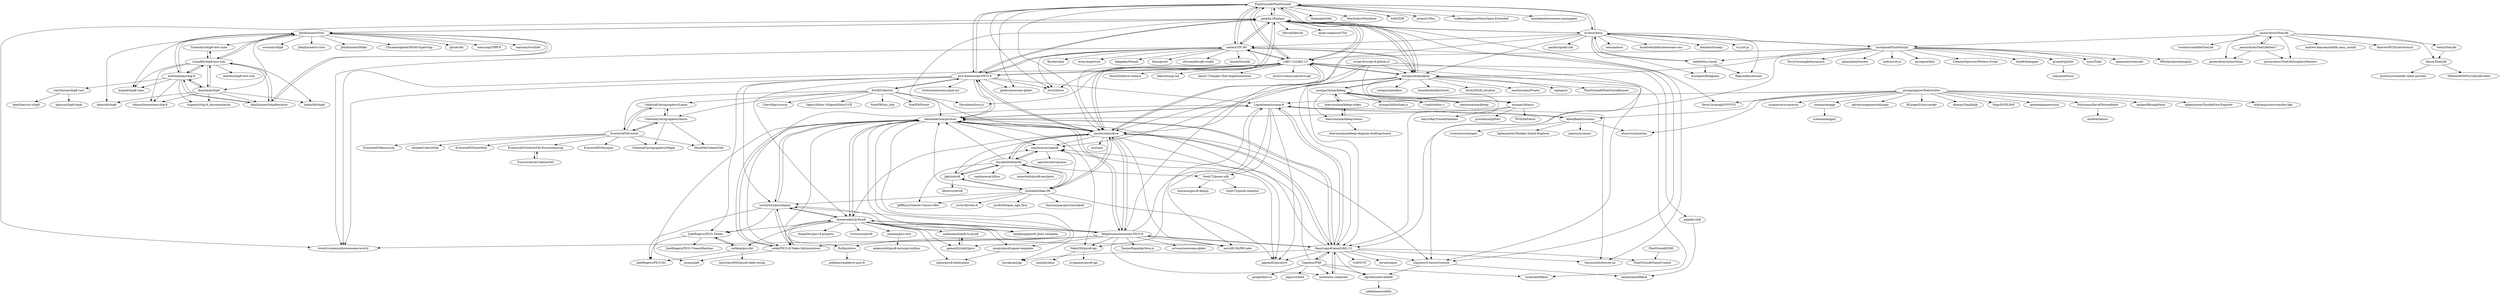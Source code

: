 digraph G {
"PixelVision8/PixelVision8" -> "paladin-t/fantasy"
"PixelVision8/PixelVision8" -> "nesbox/TIC-80"
"PixelVision8/PixelVision8" -> "LIKO-12/LIKO-12"
"PixelVision8/PixelVision8" -> "pico-8/awesome-PICO-8"
"PixelVision8/PixelVision8" -> "morgan3d/quadplay"
"PixelVision8/PixelVision8" -> "picolove/picolove"
"PixelVision8/PixelVision8" -> "love2d/love" ["e"=1]
"PixelVision8/PixelVision8" -> "le-doux/bitsy"
"PixelVision8/PixelVision8" -> "deepnight/ldtk" ["e"=1]
"PixelVision8/PixelVision8" -> "Martenfur/Monofoxe" ["e"=1]
"PixelVision8/PixelVision8" -> "Zal0/ZGB" ["e"=1]
"PixelVision8/PixelVision8" -> "prime31/Nez" ["e"=1]
"PixelVision8/PixelVision8" -> "craftworkgames/MonoGame.Extended" ["e"=1]
"PixelVision8/PixelVision8" -> "aloisdeniel/awesome-monogame" ["e"=1]
"PixelVision8/PixelVision8" -> "gbdev/awesome-gbdev" ["e"=1]
"nesbox/TIC-80" -> "LIKO-12/LIKO-12"
"nesbox/TIC-80" -> "paladin-t/fantasy"
"nesbox/TIC-80" -> "PixelVision8/PixelVision8"
"nesbox/TIC-80" -> "love2d/love" ["e"=1]
"nesbox/TIC-80" -> "pico-8/awesome-PICO-8"
"nesbox/TIC-80" -> "kitao/pyxel" ["e"=1]
"nesbox/TIC-80" -> "chrismaltby/gb-studio" ["e"=1]
"nesbox/TIC-80" -> "morgan3d/quadplay"
"nesbox/TIC-80" -> "raysan5/raylib" ["e"=1]
"nesbox/TIC-80" -> "floooh/sokol" ["e"=1]
"nesbox/TIC-80" -> "love2d-community/awesome-love2d" ["e"=1]
"nesbox/TIC-80" -> "wren-lang/wren" ["e"=1]
"nesbox/TIC-80" -> "picolove/picolove"
"nesbox/TIC-80" -> "bakpakin/Fennel" ["e"=1]
"nesbox/TIC-80" -> "TerryCavanagh/VVVVVV" ["e"=1]
"paladin-t/fantasy" -> "LIKO-12/LIKO-12"
"paladin-t/fantasy" -> "PixelVision8/PixelVision8"
"paladin-t/fantasy" -> "nesbox/TIC-80"
"paladin-t/fantasy" -> "pico-8/awesome-PICO-8"
"paladin-t/fantasy" -> "morgan3d/quadplay"
"paladin-t/fantasy" -> "picolove/picolove"
"paladin-t/fantasy" -> "anael-seghezzi/CToy" ["e"=1]
"paladin-t/fantasy" -> "Gigoteur/UnicornConsole"
"paladin-t/fantasy" -> "le-doux/bitsy"
"paladin-t/fantasy" -> "dansanderson/picotool"
"paladin-t/fantasy" -> "RamiLego4Game/LIKO-12"
"paladin-t/fantasy" -> "timoinutilis/lowres-nx"
"paladin-t/fantasy" -> "JohnEarnest/Octo"
"paladin-t/fantasy" -> "love2d-community/awesome-love2d" ["e"=1]
"paladin-t/fantasy" -> "libtcod/libtcod" ["e"=1]
"ExOK/Celeste2" -> "NoelFB/tiny_link" ["e"=1]
"ExOK/Celeste2" -> "CelestialCartographers/Ahorn"
"ExOK/Celeste2" -> "Davidobot/love.js" ["e"=1]
"ExOK/Celeste2" -> "NoelFB/Foster" ["e"=1]
"ExOK/Celeste2" -> "EverestAPI/Everest"
"ExOK/Celeste2" -> "pico-8/awesome-PICO-8"
"ExOK/Celeste2" -> "ChevyRay/crunch" ["e"=1]
"ExOK/Celeste2" -> "Ogmo-Editor-3/OgmoEditor3-CE" ["e"=1]
"ExOK/Celeste2" -> "CelestialCartographers/Loenn"
"ExOK/Celeste2" -> "picolove/picolove"
"seleb/bitsy-hacks" -> "le-doux/bitsy"
"seleb/bitsy-hacks" -> "Ragzouken/domino"
"seleb/bitsy-hacks" -> "increpare/flickgame"
"pico-8/awesome-PICO-8" -> "picolove/picolove"
"pico-8/awesome-PICO-8" -> "paladin-t/fantasy"
"pico-8/awesome-PICO-8" -> "dansanderson/picotool"
"pico-8/awesome-PICO-8" -> "PixelVision8/PixelVision8"
"pico-8/awesome-PICO-8" -> "nesbox/TIC-80"
"pico-8/awesome-PICO-8" -> "LIKO-12/LIKO-12"
"pico-8/awesome-PICO-8" -> "love2d-community/awesome-love2d" ["e"=1]
"pico-8/awesome-PICO-8" -> "clowerweb/Lib-Pico8"
"pico-8/awesome-PICO-8" -> "torch2424/picoDeploy"
"pico-8/awesome-PICO-8" -> "ExOK/Celeste2"
"pico-8/awesome-PICO-8" -> "gbdev/awesome-gbdev" ["e"=1]
"pico-8/awesome-PICO-8" -> "love2d/love" ["e"=1]
"pico-8/awesome-PICO-8" -> "JoebRogers/PICO-Tween"
"pico-8/awesome-PICO-8" -> "Siilwyn/awesome-pixel-art" ["e"=1]
"pico-8/awesome-PICO-8" -> "Liquidream/scumm-8"
"Timendus/chip8-test-suite" -> "corax89/chip8-test-rom"
"jasonrohrer/OneLife" -> "jasonrohrer/OneLifeData7"
"jasonrohrer/OneLife" -> "Awbz/OneLife"
"jasonrohrer/OneLife" -> "twohoursonelife/OneLife"
"jasonrohrer/OneLife" -> "jasonrohrer/minorGems"
"jasonrohrer/OneLife" -> "hetuw/OneLife"
"jasonrohrer/OneLife" -> "jasonrohrer/OneLifeGraphicsMasters"
"jasonrohrer/OneLife" -> "andrew-klassen/onelife_easy_install"
"jasonrohrer/OneLife" -> "RanvierMUD/ranviermud" ["e"=1]
"jasonrohrer/OneLife" -> "increpare/PuzzleScript"
"mattmikolay/chip-8" -> "corax89/chip8-test-rom"
"mattmikolay/chip-8" -> "JohnEarnest/chip8Archive"
"mattmikolay/chip-8" -> "JohnEarnest/Octo"
"mattmikolay/chip-8" -> "kripod/chip8-roms"
"mattmikolay/chip-8" -> "tobiasvl/awesome-chip-8"
"mattmikolay/chip-8" -> "dmatlack/chip8"
"mattmikolay/chip-8" -> "trapexit/chip-8_documentation"
"mattmikolay/chip-8" -> "starrhorne/chip8-rust"
"increpare/PuzzleScript" -> "le-doux/bitsy"
"increpare/PuzzleScript" -> "TerryCavanagh/boscaceoil" ["e"=1]
"increpare/PuzzleScript" -> "galaxykate/tracery" ["e"=1]
"increpare/PuzzleScript" -> "ondras/rot.js" ["e"=1]
"increpare/PuzzleScript" -> "increpare/bfxr" ["e"=1]
"increpare/PuzzleScript" -> "RamiLego4Game/LIKO-12"
"increpare/PuzzleScript" -> "ClementSparrow/Pattern-Script"
"increpare/PuzzleScript" -> "etodd/dialogger" ["e"=1]
"increpare/PuzzleScript" -> "grumdrig/jsfxr"
"increpare/PuzzleScript" -> "yaxu/Tidal" ["e"=1]
"increpare/PuzzleScript" -> "ianmaclarty/amulet" ["e"=1]
"increpare/PuzzleScript" -> "morgan3d/quadplay"
"increpare/PuzzleScript" -> "felipebueno/awesome-PICO-8"
"increpare/PuzzleScript" -> "HParker/puzzleengine"
"increpare/PuzzleScript" -> "seleb/bitsy-hacks"
"le-doux/bitsy" -> "seleb/bitsy-hacks"
"le-doux/bitsy" -> "paladin-t/fantasy"
"le-doux/bitsy" -> "zenzoa/mosi"
"le-doux/bitsy" -> "PixelVision8/PixelVision8"
"le-doux/bitsy" -> "Ragzouken/domino"
"le-doux/bitsy" -> "increpare/PuzzleScript"
"le-doux/bitsy" -> "hundredrabbits/awesome-uxn" ["e"=1]
"le-doux/bitsy" -> "LIKO-12/LIKO-12"
"le-doux/bitsy" -> "klembot/twinejs" ["e"=1]
"le-doux/bitsy" -> "increpare/flickgame"
"le-doux/bitsy" -> "nesbox/TIC-80"
"le-doux/bitsy" -> "ct-js/ct-js" ["e"=1]
"le-doux/bitsy" -> "morgan3d/quadplay"
"le-doux/bitsy" -> "paulloz/godot-ink" ["e"=1]
"morgan3d/quadplay" -> "paladin-t/fantasy"
"morgan3d/quadplay" -> "PixelVision8/PixelVision8"
"morgan3d/quadplay" -> "LIKO-12/LIKO-12"
"morgan3d/quadplay" -> "morgan3d/misc"
"morgan3d/quadplay" -> "RamiLego4Game/LIKO-12"
"morgan3d/quadplay" -> "nesbox/TIC-80"
"morgan3d/quadplay" -> "morgan3d/markdeep"
"morgan3d/quadplay" -> "picolove/picolove"
"morgan3d/quadplay" -> "cstoquer/pixelbox" ["e"=1]
"morgan3d/quadplay" -> "kometbomb/klystrack" ["e"=1]
"morgan3d/quadplay" -> "Gigoteur/UnicornConsole"
"morgan3d/quadplay" -> "Atrix256/df_serialize"
"morgan3d/quadplay" -> "martincohen/Punity" ["e"=1]
"morgan3d/quadplay" -> "septag/sx" ["e"=1]
"morgan3d/quadplay" -> "PixelVision8/PixelVisionRunner"
"CelestialCartographers/Ahorn" -> "CelestialCartographers/Loenn"
"CelestialCartographers/Ahorn" -> "EverestAPI/Everest"
"CelestialCartographers/Ahorn" -> "CelestialCartographers/Maple"
"CelestialCartographers/Ahorn" -> "ShootMe/CelesteTAS"
"CelestialCartographers/Loenn" -> "CelestialCartographers/Ahorn"
"CelestialCartographers/Loenn" -> "EverestAPI/Everest"
"EverestAPI/Everest" -> "CelestialCartographers/Loenn"
"EverestAPI/Everest" -> "CelestialCartographers/Ahorn"
"EverestAPI/Everest" -> "EverestAPI/Olympus"
"EverestAPI/Everest" -> "EverestAPI/Resources"
"EverestAPI/Everest" -> "0x0ade/CelesteNet"
"EverestAPI/Everest" -> "CelestialCartographers/Maple"
"EverestAPI/Everest" -> "ShootMe/CelesteTAS"
"EverestAPI/Everest" -> "EverestAPI/GhostMod"
"EverestAPI/Everest" -> "EverestAPI/CelesteTAS-EverestInterop"
"Jakz/retro8" -> "0xcafed00d/tac08"
"Jakz/retro8" -> "jtothebell/fake-08"
"Jakz/retro8" -> "samhocevar/zepto8"
"Jakz/retro8" -> "libretro/retro8"
"PixelVision8/SDK" -> "PixelVision8/GameCreator"
"samhocevar/zepto8" -> "gamax92/picolove"
"samhocevar/zepto8" -> "0xcafed00d/tac08"
"samhocevar/zepto8" -> "egordorichev/pemsa"
"grumpygamer/DeloresDev" -> "scummvm/scummvm" ["e"=1]
"grumpygamer/DeloresDev" -> "Liquidream/scumm-8"
"grumpygamer/DeloresDev" -> "scemino/engge"
"grumpygamer/DeloresDev" -> "AlbanBedel/scummc"
"grumpygamer/DeloresDev" -> "adventuregamestudio/ags" ["e"=1]
"grumpygamer/DeloresDev" -> "ktzar/scummatlas"
"grumpygamer/DeloresDev" -> "BLooperZ/nutcracker"
"grumpygamer/DeloresDev" -> "dbanay/Smalltalk" ["e"=1]
"grumpygamer/DeloresDev" -> "NagyD/SDLPoP" ["e"=1]
"grumpygamer/DeloresDev" -> "godotengine/escoria" ["e"=1]
"grumpygamer/DeloresDev" -> "DutchmanDavid/DeluxePaint"
"grumpygamer/DeloresDev" -> "TerryCavanagh/VVVVVV" ["e"=1]
"grumpygamer/DeloresDev" -> "ianhan/BitmapFonts" ["e"=1]
"grumpygamer/DeloresDev" -> "bgbennyboy/DoubleFine-Explorer"
"grumpygamer/DeloresDev" -> "mattiasgustavsson/dos-like" ["e"=1]
"scemino/engge" -> "scemino/engge2"
"dmatlack/chip8" -> "corax89/chip8-test-rom"
"dmatlack/chip8" -> "trapexit/chip-8_documentation"
"dmatlack/chip8" -> "JohnEarnest/chip8Archive"
"dmatlack/chip8" -> "mattmikolay/chip-8"
"dmatlack/chip8" -> "danirod/chip8"
"dmatlack/chip8" -> "loktar00/chip8"
"dmatlack/chip8" -> "tobiasvl/awesome-chip-8"
"0xcafed00d/tac08" -> "Jakz/retro8"
"0xcafed00d/tac08" -> "samhocevar/zepto8"
"0xcafed00d/tac08" -> "jtothebell/fake-08"
"0xcafed00d/tac08" -> "dansanderson/picotool"
"0xcafed00d/tac08" -> "picolove/picolove"
"0xcafed00d/tac08" -> "samhocevar/z8lua"
"0xcafed00d/tac08" -> "mmortatti/pico8-emulator"
"0xcafed00d/tac08" -> "freds72/poom-sdk"
"0xcafed00d/tac08" -> "JeffRuLz/Celeste-Classic-GBA" ["e"=1]
"JoebRogers/PICO-Tween" -> "JoebRogers/PICO-TweenMachine"
"JoebRogers/PICO-Tween" -> "JoebRogers/PICO-EC"
"JoebRogers/PICO-Tween" -> "outkine/pico-kit"
"picolove/picolove" -> "gamax92/picolove"
"picolove/picolove" -> "LIKO-12/LIKO-12"
"picolove/picolove" -> "dansanderson/picotool"
"picolove/picolove" -> "RamiLego4Game/LIKO-12"
"picolove/picolove" -> "pico-8/awesome-PICO-8"
"picolove/picolove" -> "samhocevar/zepto8"
"picolove/picolove" -> "paladin-t/fantasy"
"picolove/picolove" -> "movAX13h/P8Coder"
"picolove/picolove" -> "clowerweb/Lib-Pico8"
"picolove/picolove" -> "felipebueno/awesome-PICO-8"
"picolove/picolove" -> "0xcafed00d/tac08"
"picolove/picolove" -> "jtothebell/fake-08"
"picolove/picolove" -> "Jakz/retro8"
"picolove/picolove" -> "rxi/lume" ["e"=1]
"picolove/picolove" -> "Gigoteur/UnicornConsole"
"LIKO-12/LIKO-12" -> "paladin-t/fantasy"
"LIKO-12/LIKO-12" -> "picolove/picolove"
"LIKO-12/LIKO-12" -> "nesbox/TIC-80"
"LIKO-12/LIKO-12" -> "PixelVision8/PixelVision8"
"LIKO-12/LIKO-12" -> "paladin-t/b8"
"LIKO-12/LIKO-12" -> "morgan3d/quadplay"
"LIKO-12/LIKO-12" -> "pico-8/awesome-PICO-8"
"LIKO-12/LIKO-12" -> "love2d-community/awesome-love2d" ["e"=1]
"LIKO-12/LIKO-12" -> "love2d/love" ["e"=1]
"LIKO-12/LIKO-12" -> "kikito/bump.lua" ["e"=1]
"LIKO-12/LIKO-12" -> "Gigoteur/UnicornConsole"
"LIKO-12/LIKO-12" -> "Davidobot/love.js" ["e"=1]
"LIKO-12/LIKO-12" -> "karai17/Simple-Tiled-Implementation" ["e"=1]
"LIKO-12/LIKO-12" -> "love2d-community/love-api" ["e"=1]
"LIKO-12/LIKO-12" -> "MisterDA/love-release" ["e"=1]
"JohnEarnest/Octo" -> "JohnEarnest/chip8Archive"
"JohnEarnest/Octo" -> "mattmikolay/chip-8"
"JohnEarnest/Octo" -> "corax89/chip8-test-rom"
"JohnEarnest/Octo" -> "wernsey/chip8"
"JohnEarnest/Octo" -> "JohnEarnest/c-octo"
"JohnEarnest/Octo" -> "dmatlack/chip8"
"JohnEarnest/Octo" -> "Timendus/chip8-test-suite"
"JohnEarnest/Octo" -> "paladin-t/fantasy"
"JohnEarnest/Octo" -> "JohnEarnest/Mako" ["e"=1]
"JohnEarnest/Octo" -> "danirod/chip8"
"JohnEarnest/Octo" -> "kripod/chip8-roms"
"JohnEarnest/Octo" -> "Chromatophore/HP48-Superchip"
"JohnEarnest/Octo" -> "glouw/c8c"
"JohnEarnest/Octo" -> "massung/CHIP-8"
"JohnEarnest/Octo" -> "aanunez/tortilla8"
"nesbox/tic.computer" -> "RamiLego4Game/LIKO-12"
"jasonrohrer/OneLifeData7" -> "jasonrohrer/OneLife"
"jasonrohrer/OneLifeData7" -> "jasonrohrer/minorGems"
"jasonrohrer/OneLifeData7" -> "jasonrohrer/OneLifeGraphicsMasters"
"Liquidream/scumm-8" -> "dansanderson/picotool"
"Liquidream/scumm-8" -> "freds72/poom-sdk"
"Liquidream/scumm-8" -> "AlbanBedel/scummc"
"Liquidream/scumm-8" -> "gamax92/picolove"
"Liquidream/scumm-8" -> "seleb/PICO-8-Token-Optimizations"
"Liquidream/scumm-8" -> "RamiLego4Game/LIKO-12"
"Liquidream/scumm-8" -> "Neko250/pico8-api"
"Liquidream/scumm-8" -> "timoinutilis/lowres-nx"
"Liquidream/scumm-8" -> "movAX13h/P8Coder"
"RamiLego4Game/LIKO-12" -> "nesbox/tic.computer"
"RamiLego4Game/LIKO-12" -> "gamax92/picolove"
"RamiLego4Game/LIKO-12" -> "picolove/picolove"
"RamiLego4Game/LIKO-12" -> "felipebueno/awesome-PICO-8"
"RamiLego4Game/LIKO-12" -> "vrld/SUIT" ["e"=1]
"RamiLego4Game/LIKO-12" -> "dansanderson/picotool"
"RamiLego4Game/LIKO-12" -> "Gigoteur/PX8"
"RamiLego4Game/LIKO-12" -> "timoinutilis/lowres-nx"
"RamiLego4Game/LIKO-12" -> "burakcan/jsgs"
"RamiLego4Game/LIKO-12" -> "Liquidream/scumm-8"
"RamiLego4Game/LIKO-12" -> "egordorichev/neko8"
"RamiLego4Game/LIKO-12" -> "samhocevar/zepto8"
"RamiLego4Game/LIKO-12" -> "PixelVision8/GameCreator"
"RamiLego4Game/LIKO-12" -> "tavuntu/gooi" ["e"=1]
"RamiLego4Game/LIKO-12" -> "Gigoteur/UnicornConsole"
"Awbz/OneLife" -> "hetuw/OneLife"
"clowerweb/Lib-Pico8" -> "misato/pico8-game-template"
"clowerweb/Lib-Pico8" -> "seleb/PICO-8-Token-Optimizations"
"clowerweb/Lib-Pico8" -> "outkine/pico-kit"
"clowerweb/Lib-Pico8" -> "jozanza/pico-test"
"clowerweb/Lib-Pico8" -> "ojdon/pico8-boilerplate"
"clowerweb/Lib-Pico8" -> "dansanderson/picotool"
"clowerweb/Lib-Pico8" -> "JoebRogers/PICO-Tween"
"clowerweb/Lib-Pico8" -> "gamax92/midi2pico"
"clowerweb/Lib-Pico8" -> "NangiDev/pico-8-projects"
"clowerweb/Lib-Pico8" -> "lvictorino/pico8"
"clowerweb/Lib-Pico8" -> "torch2424/picoDeploy"
"clowerweb/Lib-Pico8" -> "headjump/pico8_html_template"
"clowerweb/Lib-Pico8" -> "movAX13h/P8Coder"
"clowerweb/Lib-Pico8" -> "andmatand/midi-to-pico8"
"clowerweb/Lib-Pico8" -> "felipebueno/awesome-PICO-8"
"corax89/chip8-test-rom" -> "mattmikolay/chip-8"
"corax89/chip8-test-rom" -> "JohnEarnest/chip8Archive"
"corax89/chip8-test-rom" -> "Timendus/chip8-test-suite"
"corax89/chip8-test-rom" -> "metteo/chip8-test-rom"
"corax89/chip8-test-rom" -> "tobiasvl/awesome-chip-8"
"corax89/chip8-test-rom" -> "dmatlack/chip8"
"corax89/chip8-test-rom" -> "loktar00/chip8"
"corax89/chip8-test-rom" -> "kripod/chip8-roms"
"corax89/chip8-test-rom" -> "JohnEarnest/Octo"
"morgan3d/misc" -> "procedural/glFast" ["e"=1]
"morgan3d/misc" -> "NVIDIA/Falcor" ["e"=1]
"morgan3d/misc" -> "dansanderson/picotool"
"morgan3d/misc" -> "kayru/RayTracedShadows" ["e"=1]
"felipebueno/awesome-PICO-8" -> "dansanderson/picotool"
"felipebueno/awesome-PICO-8" -> "RamiLego4Game/LIKO-12"
"felipebueno/awesome-PICO-8" -> "clowerweb/Lib-Pico8"
"felipebueno/awesome-PICO-8" -> "picolove/picolove"
"felipebueno/awesome-PICO-8" -> "seleb/PICO-8-Token-Optimizations"
"felipebueno/awesome-PICO-8" -> "love2d-community/awesome-love2d" ["e"=1]
"felipebueno/awesome-PICO-8" -> "Liquidream/scumm-8"
"felipebueno/awesome-PICO-8" -> "Neko250/pico8-api"
"felipebueno/awesome-PICO-8" -> "torch2424/picoDeploy"
"felipebueno/awesome-PICO-8" -> "misato/pico8-game-template"
"felipebueno/awesome-PICO-8" -> "ftsf/picolove"
"felipebueno/awesome-PICO-8" -> "movAX13h/P8Coder"
"felipebueno/awesome-PICO-8" -> "avivace/awesome-gbdev" ["e"=1]
"felipebueno/awesome-PICO-8" -> "nesbox/tic.computer"
"felipebueno/awesome-PICO-8" -> "TannerRogalsky/love.js" ["e"=1]
"andmatand/midi-to-pico8" -> "gamax92/midi2pico"
"egordorichev/neko8" -> "nibbleteam/nibble"
"script-8/script-8.github.io" -> "samhocevar/zepto8"
"script-8/script-8.github.io" -> "RamiLego4Game/LIKO-12"
"script-8/script-8.github.io" -> "picolove/picolove"
"script-8/script-8.github.io" -> "incinirate/Riko4"
"script-8/script-8.github.io" -> "morgan3d/quadplay"
"seleb/PICO-8-Token-Optimizations" -> "dansanderson/picotool"
"seleb/PICO-8-Token-Optimizations" -> "clowerweb/Lib-Pico8"
"seleb/PICO-8-Token-Optimizations" -> "jozanza/p8"
"seleb/PICO-8-Token-Optimizations" -> "torch2424/picoDeploy"
"EverestAPI/CelesteTAS-EverestInterop" -> "EuniverseCat/CelesteTAS"
"doersino/markdeep-slides" -> "doersino/markdeep-thesis"
"doersino/markdeep-slides" -> "morgan3d/markdeep"
"JohnEarnest/chip8Archive" -> "corax89/chip8-test-rom"
"JohnEarnest/chip8Archive" -> "mattmikolay/chip-8"
"JohnEarnest/chip8Archive" -> "JohnEarnest/Octo"
"dansanderson/picotool" -> "seleb/PICO-8-Token-Optimizations"
"dansanderson/picotool" -> "clowerweb/Lib-Pico8"
"dansanderson/picotool" -> "felipebueno/awesome-PICO-8"
"dansanderson/picotool" -> "picolove/picolove"
"dansanderson/picotool" -> "torch2424/picoDeploy"
"dansanderson/picotool" -> "Liquidream/scumm-8"
"dansanderson/picotool" -> "jozanza/p8"
"dansanderson/picotool" -> "headjump/pico8_html_template"
"dansanderson/picotool" -> "gamax92/midi2pico"
"dansanderson/picotool" -> "pico-8/awesome-PICO-8"
"dansanderson/picotool" -> "burakcan/jsgs"
"dansanderson/picotool" -> "RamiLego4Game/LIKO-12"
"dansanderson/picotool" -> "Neko250/pico8-api"
"dansanderson/picotool" -> "samhocevar/zepto8"
"dansanderson/picotool" -> "ftsf/picolove"
"outkine/pico-kit" -> "JoebRogers/PICO-EC"
"outkine/pico-kit" -> "JoebRogers/PICO-Tween"
"outkine/pico-kit" -> "benwiley4000/pico8-table-string"
"jtothebell/fake-08" -> "Jakz/retro8"
"jtothebell/fake-08" -> "0xcafed00d/tac08"
"jtothebell/fake-08" -> "samhocevar/zepto8"
"jtothebell/fake-08" -> "torch2424/picoDeploy"
"jtothebell/fake-08" -> "dansanderson/picotool"
"jtothebell/fake-08" -> "picolove/picolove"
"jtothebell/fake-08" -> "JeffRuLz/Celeste-Classic-GBA" ["e"=1]
"jtothebell/fake-08" -> "yocto-8/yocto-8"
"jtothebell/fake-08" -> "gamax92/picolove"
"jtothebell/fake-08" -> "profi200/open_agb_firm" ["e"=1]
"jtothebell/fake-08" -> "thisismypassport/shrinko8"
"DutchmanDavid/DeluxePaint" -> "mist64/cbmsrc" ["e"=1]
"Gigoteur/UnicornConsole" -> "egordorichev/neko8"
"Gigoteur/UnicornConsole" -> "emmachase/Riko4"
"jozanza/pico-test" -> "adamscott/pico8-missing-builtins"
"torch2424/picoDeploy" -> "dansanderson/picotool"
"torch2424/picoDeploy" -> "seleb/PICO-8-Token-Optimizations"
"torch2424/picoDeploy" -> "clowerweb/Lib-Pico8"
"torch2424/picoDeploy" -> "JoebRogers/PICO-Tween"
"torch2424/picoDeploy" -> "JoebRogers/PICO-EC"
"torch2424/picoDeploy" -> "headjump/pico8_html_template"
"Gigoteur/PX8" -> "RamiLego4Game/LIKO-12"
"Gigoteur/PX8" -> "nesbox/tic.computer"
"Gigoteur/PX8" -> "dansanderson/picotool"
"Gigoteur/PX8" -> "egordorichev/neko8"
"Gigoteur/PX8" -> "japaric/steed" ["e"=1]
"Gigoteur/PX8" -> "incinirate/Riko4"
"Gigoteur/PX8" -> "google/font-rs" ["e"=1]
"freds72/poom-sdk" -> "tducasse/pico8-deploy"
"freds72/poom-sdk" -> "freds72/pico8-shadows"
"paladin-t/b8" -> "emmachase/Riko4"
"AlbanBedel/scummc" -> "jamesu/scummc"
"AlbanBedel/scummc" -> "sronsse/scummgen"
"AlbanBedel/scummc" -> "ktzar/scummatlas"
"AlbanBedel/scummc" -> "Liquidream/scumm-8"
"AlbanBedel/scummc" -> "bgbennyboy/Monkey-Island-Explorer"
"morgan3d/markdeep" -> "doersino/markdeep-slides"
"morgan3d/markdeep" -> "reelsense/markdeep"
"morgan3d/markdeep" -> "doersino/markdeep-thesis"
"morgan3d/markdeep" -> "morgan3d/include.js"
"morgan3d/markdeep" -> "morgan3d/quadplay"
"morgan3d/markdeep" -> "r-lyeh/stddoc.c" ["e"=1]
"morgan3d/markdeep" -> "morgan3d/misc"
"starrhorne/chip8-rust" -> "AlexEne/rust-chip8"
"starrhorne/chip8-rust" -> "aquova/chip8-book"
"ftsf/picolove" -> "jedahan/raspberry-pico-8"
"grumdrig/jsfxr" -> "xem/miniMusic" ["e"=1]
"reelsense/markdeep" -> "morgan3d/markdeep"
"gamax92/midi2pico" -> "andmatand/midi-to-pico8"
"Neko250/pico8-api" -> "iiviigames/pico8-api"
"Neko250/pico8-api" -> "cauli/picobox"
"EuniverseCat/CelesteTAS" -> "EverestAPI/CelesteTAS-EverestInterop"
"doersino/markdeep-thesis" -> "doersino/markdeep-diagram-drafting-board"
"doersino/markdeep-thesis" -> "doersino/markdeep-slides"
"hetuw/OneLife" -> "JustinLove/onelife-client-patches"
"hetuw/OneLife" -> "MilkweedOHOL/OneLifeClient"
"misato/pico8-game-template" -> "ojdon/pico8-boilerplate"
"PixelVision8/PixelVision8" ["l"="-13.274,24.899"]
"paladin-t/fantasy" ["l"="-13.281,24.938"]
"nesbox/TIC-80" ["l"="-13.309,24.897"]
"LIKO-12/LIKO-12" ["l"="-13.266,24.921"]
"pico-8/awesome-PICO-8" ["l"="-13.237,24.895"]
"morgan3d/quadplay" ["l"="-13.297,24.92"]
"picolove/picolove" ["l"="-13.222,24.924"]
"love2d/love" ["l"="-13.697,23.332"]
"le-doux/bitsy" ["l"="-13.289,24.868"]
"deepnight/ldtk" ["l"="-28.647,32.708"]
"Martenfur/Monofoxe" ["l"="-14.286,25.899"]
"Zal0/ZGB" ["l"="-43.251,15.729"]
"prime31/Nez" ["l"="-14.314,25.93"]
"craftworkgames/MonoGame.Extended" ["l"="-14.303,25.918"]
"aloisdeniel/awesome-monogame" ["l"="-14.322,25.907"]
"gbdev/awesome-gbdev" ["l"="-43.291,15.72"]
"kitao/pyxel" ["l"="-23.999,32.794"]
"chrismaltby/gb-studio" ["l"="-43.623,17.497"]
"raysan5/raylib" ["l"="-12.657,25.916"]
"floooh/sokol" ["l"="-12.404,25.94"]
"love2d-community/awesome-love2d" ["l"="-13.712,23.376"]
"wren-lang/wren" ["l"="-11.861,23.659"]
"bakpakin/Fennel" ["l"="-7.977,14.625"]
"TerryCavanagh/VVVVVV" ["l"="-43.604,17.437"]
"anael-seghezzi/CToy" ["l"="-12.226,25.932"]
"Gigoteur/UnicornConsole" ["l"="-13.27,24.963"]
"dansanderson/picotool" ["l"="-13.197,24.923"]
"RamiLego4Game/LIKO-12" ["l"="-13.22,24.953"]
"timoinutilis/lowres-nx" ["l"="-13.226,24.971"]
"JohnEarnest/Octo" ["l"="-13.392,25.027"]
"libtcod/libtcod" ["l"="-23.895,31.412"]
"ExOK/Celeste2" ["l"="-13.26,24.822"]
"NoelFB/tiny_link" ["l"="-12.233,25.59"]
"CelestialCartographers/Ahorn" ["l"="-13.295,24.768"]
"Davidobot/love.js" ["l"="-13.647,23.389"]
"NoelFB/Foster" ["l"="-12.227,25.572"]
"EverestAPI/Everest" ["l"="-13.29,24.744"]
"ChevyRay/crunch" ["l"="-12.212,25.523"]
"Ogmo-Editor-3/OgmoEditor3-CE" ["l"="-28.599,32.697"]
"CelestialCartographers/Loenn" ["l"="-13.274,24.77"]
"seleb/bitsy-hacks" ["l"="-13.286,24.836"]
"Ragzouken/domino" ["l"="-13.307,24.823"]
"increpare/flickgame" ["l"="-13.312,24.839"]
"clowerweb/Lib-Pico8" ["l"="-13.169,24.885"]
"torch2424/picoDeploy" ["l"="-13.187,24.889"]
"JoebRogers/PICO-Tween" ["l"="-13.19,24.861"]
"Siilwyn/awesome-pixel-art" ["l"="27.362,-19.451"]
"Liquidream/scumm-8" ["l"="-13.169,24.964"]
"Timendus/chip8-test-suite" ["l"="-13.403,25.052"]
"corax89/chip8-test-rom" ["l"="-13.427,25.049"]
"jasonrohrer/OneLife" ["l"="-13.166,24.737"]
"jasonrohrer/OneLifeData7" ["l"="-13.174,24.706"]
"Awbz/OneLife" ["l"="-13.135,24.715"]
"twohoursonelife/OneLife" ["l"="-13.15,24.705"]
"jasonrohrer/minorGems" ["l"="-13.187,24.717"]
"hetuw/OneLife" ["l"="-13.123,24.726"]
"jasonrohrer/OneLifeGraphicsMasters" ["l"="-13.159,24.715"]
"andrew-klassen/onelife_easy_install" ["l"="-13.141,24.743"]
"RanvierMUD/ranviermud" ["l"="-1.226,-29.23"]
"increpare/PuzzleScript" ["l"="-13.236,24.849"]
"mattmikolay/chip-8" ["l"="-13.446,25.035"]
"JohnEarnest/chip8Archive" ["l"="-13.422,25.032"]
"kripod/chip8-roms" ["l"="-13.431,25.017"]
"tobiasvl/awesome-chip-8" ["l"="-13.467,25.044"]
"dmatlack/chip8" ["l"="-13.444,25.057"]
"trapexit/chip-8_documentation" ["l"="-13.47,25.062"]
"starrhorne/chip8-rust" ["l"="-13.507,25.044"]
"TerryCavanagh/boscaceoil" ["l"="-28.863,31.496"]
"galaxykate/tracery" ["l"="-4.622,-44.464"]
"ondras/rot.js" ["l"="-23.954,31.427"]
"increpare/bfxr" ["l"="-28.824,31.554"]
"ClementSparrow/Pattern-Script" ["l"="-13.216,24.827"]
"etodd/dialogger" ["l"="-4.591,-44.487"]
"grumdrig/jsfxr" ["l"="-13.216,24.796"]
"yaxu/Tidal" ["l"="3.085,37.006"]
"ianmaclarty/amulet" ["l"="-13.66,23.418"]
"felipebueno/awesome-PICO-8" ["l"="-13.179,24.918"]
"HParker/puzzleengine" ["l"="-13.23,24.822"]
"zenzoa/mosi" ["l"="-13.333,24.845"]
"hundredrabbits/awesome-uxn" ["l"="3.162,36.779"]
"klembot/twinejs" ["l"="-14.288,40.194"]
"ct-js/ct-js" ["l"="-14.549,26.408"]
"paulloz/godot-ink" ["l"="-14.219,40.25"]
"morgan3d/misc" ["l"="-13.27,24.876"]
"morgan3d/markdeep" ["l"="-13.365,24.883"]
"cstoquer/pixelbox" ["l"="-14.544,26.462"]
"kometbomb/klystrack" ["l"="0.718,37.672"]
"Atrix256/df_serialize" ["l"="-13.341,24.948"]
"martincohen/Punity" ["l"="-12.21,25.881"]
"septag/sx" ["l"="-12.254,25.891"]
"PixelVision8/PixelVisionRunner" ["l"="-13.36,24.93"]
"CelestialCartographers/Maple" ["l"="-13.309,24.755"]
"ShootMe/CelesteTAS" ["l"="-13.32,24.745"]
"EverestAPI/Olympus" ["l"="-13.285,24.709"]
"EverestAPI/Resources" ["l"="-13.27,24.722"]
"0x0ade/CelesteNet" ["l"="-13.321,24.722"]
"EverestAPI/GhostMod" ["l"="-13.299,24.722"]
"EverestAPI/CelesteTAS-EverestInterop" ["l"="-13.311,24.7"]
"Jakz/retro8" ["l"="-13.142,24.941"]
"0xcafed00d/tac08" ["l"="-13.161,24.946"]
"jtothebell/fake-08" ["l"="-13.158,24.926"]
"samhocevar/zepto8" ["l"="-13.185,24.955"]
"libretro/retro8" ["l"="-13.105,24.938"]
"PixelVision8/SDK" ["l"="-13.202,25.056"]
"PixelVision8/GameCreator" ["l"="-13.206,25.017"]
"gamax92/picolove" ["l"="-13.196,24.944"]
"egordorichev/pemsa" ["l"="-13.167,25.001"]
"grumpygamer/DeloresDev" ["l"="-13.086,25.044"]
"scummvm/scummvm" ["l"="-25.124,32.441"]
"scemino/engge" ["l"="-13.034,25.06"]
"AlbanBedel/scummc" ["l"="-13.13,25.016"]
"adventuregamestudio/ags" ["l"="-24.924,32.443"]
"ktzar/scummatlas" ["l"="-13.11,25.037"]
"BLooperZ/nutcracker" ["l"="-13.055,25.043"]
"dbanay/Smalltalk" ["l"="-10.913,23.24"]
"NagyD/SDLPoP" ["l"="-25.302,32.439"]
"godotengine/escoria" ["l"="-23.743,32.371"]
"DutchmanDavid/DeluxePaint" ["l"="-13.059,25.09"]
"ianhan/BitmapFonts" ["l"="-18.265,-32.206"]
"bgbennyboy/DoubleFine-Explorer" ["l"="-13.084,25.072"]
"mattiasgustavsson/dos-like" ["l"="-25.324,32.796"]
"scemino/engge2" ["l"="-13.007,25.069"]
"danirod/chip8" ["l"="-13.415,25.066"]
"loktar00/chip8" ["l"="-13.45,25.079"]
"samhocevar/z8lua" ["l"="-13.115,24.949"]
"mmortatti/pico8-emulator" ["l"="-13.127,24.96"]
"freds72/poom-sdk" ["l"="-13.111,24.969"]
"JeffRuLz/Celeste-Classic-GBA" ["l"="-43.303,15.539"]
"JoebRogers/PICO-TweenMachine" ["l"="-13.186,24.833"]
"JoebRogers/PICO-EC" ["l"="-13.175,24.856"]
"outkine/pico-kit" ["l"="-13.169,24.844"]
"movAX13h/P8Coder" ["l"="-13.178,24.935"]
"rxi/lume" ["l"="-13.708,23.413"]
"paladin-t/b8" ["l"="-13.315,24.971"]
"kikito/bump.lua" ["l"="-13.72,23.416"]
"karai17/Simple-Tiled-Implementation" ["l"="-13.676,23.415"]
"love2d-community/love-api" ["l"="-13.64,23.453"]
"MisterDA/love-release" ["l"="-13.681,23.447"]
"wernsey/chip8" ["l"="-13.36,25.035"]
"JohnEarnest/c-octo" ["l"="-13.411,24.999"]
"JohnEarnest/Mako" ["l"="-6.622,13.542"]
"Chromatophore/HP48-Superchip" ["l"="-13.377,25.047"]
"glouw/c8c" ["l"="-13.389,25.074"]
"massung/CHIP-8" ["l"="-13.361,25.073"]
"aanunez/tortilla8" ["l"="-13.387,25.005"]
"nesbox/tic.computer" ["l"="-13.193,24.98"]
"seleb/PICO-8-Token-Optimizations" ["l"="-13.174,24.902"]
"Neko250/pico8-api" ["l"="-13.146,24.966"]
"vrld/SUIT" ["l"="-13.712,23.469"]
"Gigoteur/PX8" ["l"="-13.218,24.997"]
"burakcan/jsgs" ["l"="-13.204,24.966"]
"egordorichev/neko8" ["l"="-13.253,25"]
"tavuntu/gooi" ["l"="-13.651,23.456"]
"misato/pico8-game-template" ["l"="-13.139,24.887"]
"jozanza/pico-test" ["l"="-13.13,24.844"]
"ojdon/pico8-boilerplate" ["l"="-13.134,24.87"]
"gamax92/midi2pico" ["l"="-13.159,24.87"]
"NangiDev/pico-8-projects" ["l"="-13.115,24.876"]
"lvictorino/pico8" ["l"="-13.121,24.858"]
"headjump/pico8_html_template" ["l"="-13.154,24.896"]
"andmatand/midi-to-pico8" ["l"="-13.149,24.856"]
"metteo/chip8-test-rom" ["l"="-13.43,25.078"]
"procedural/glFast" ["l"="-12.449,26.279"]
"NVIDIA/Falcor" ["l"="-12.262,26.332"]
"kayru/RayTracedShadows" ["l"="-12.073,26.355"]
"ftsf/picolove" ["l"="-13.137,24.909"]
"avivace/awesome-gbdev" ["l"="-43.29,15.754"]
"TannerRogalsky/love.js" ["l"="-13.712,23.437"]
"nibbleteam/nibble" ["l"="-13.266,25.033"]
"script-8/script-8.github.io" ["l"="-13.249,24.973"]
"incinirate/Riko4" ["l"="-13.238,25.017"]
"jozanza/p8" ["l"="-13.202,24.896"]
"EuniverseCat/CelesteTAS" ["l"="-13.319,24.682"]
"doersino/markdeep-slides" ["l"="-13.391,24.859"]
"doersino/markdeep-thesis" ["l"="-13.411,24.851"]
"benwiley4000/pico8-table-string" ["l"="-13.154,24.822"]
"yocto-8/yocto-8" ["l"="-13.098,24.918"]
"profi200/open_agb_firm" ["l"="-46.085,15.941"]
"thisismypassport/shrinko8" ["l"="-13.117,24.923"]
"mist64/cbmsrc" ["l"="-42.552,15.518"]
"emmachase/Riko4" ["l"="-13.3,24.989"]
"adamscott/pico8-missing-builtins" ["l"="-13.106,24.827"]
"japaric/steed" ["l"="-9.448,5.289"]
"google/font-rs" ["l"="-9.531,5.159"]
"tducasse/pico8-deploy" ["l"="-13.079,24.965"]
"freds72/pico8-shadows" ["l"="-13.08,24.98"]
"jamesu/scummc" ["l"="-13.13,25.05"]
"sronsse/scummgen" ["l"="-13.138,25.035"]
"bgbennyboy/Monkey-Island-Explorer" ["l"="-13.103,25.016"]
"reelsense/markdeep" ["l"="-13.408,24.884"]
"morgan3d/include.js" ["l"="-13.389,24.898"]
"r-lyeh/stddoc.c" ["l"="-12.154,25.852"]
"AlexEne/rust-chip8" ["l"="-13.534,25.034"]
"aquova/chip8-book" ["l"="-13.535,25.06"]
"jedahan/raspberry-pico-8" ["l"="-13.109,24.901"]
"xem/miniMusic" ["l"="-13.256,24.334"]
"iiviigames/pico8-api" ["l"="-13.118,24.986"]
"cauli/picobox" ["l"="-13.133,24.99"]
"doersino/markdeep-diagram-drafting-board" ["l"="-13.435,24.838"]
"JustinLove/onelife-client-patches" ["l"="-13.107,24.711"]
"MilkweedOHOL/OneLifeClient" ["l"="-13.102,24.725"]
}